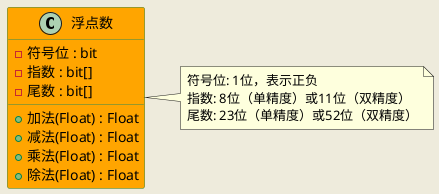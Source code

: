 @startuml
skinparam backgroundColor #EEEBDC
skinparam ArrowColor SeaGreen
skinparam ClassBorderColor SeaGreen
skinparam ClassBackgroundColor Orange

class "浮点数" as Float {
  - 符号位 : bit
  - 指数 : bit[]
  - 尾数 : bit[]
  + 加法(Float) : Float
  + 减法(Float) : Float
  + 乘法(Float) : Float
  + 除法(Float) : Float
}

note right of Float
    符号位: 1位，表示正负
    指数: 8位（单精度）或11位（双精度）
    尾数: 23位（单精度）或52位（双精度）
end note

@enduml

@startuml
skinparam backgroundColor #EEEBDC
skinparam ArrowColor SeaGreen
skinparam ActorBorderColor SeaGreen
skinparam ParticipantBackgroundColor Orange

actor "计算器" as calculator

participant "浮点数A" as floatA

participant "浮点数B" as floatB

calculator -> floatA : 加法(floatB)
activate floatA
floatA --> calculator : 返回结果
deactivate floatA

calculator -> floatA : 减法(floatB)
activate floatA
floatA --> calculator : 返回结果
deactivate floatA

calculator -> floatA : 乘法(floatB)
activate floatA
floatA --> calculator : 返回结果
deactivate floatA

calculator -> floatA : 除法(floatB)
activate floatA
floatA --> calculator : 返回结果
deactivate floatA

@enduml
